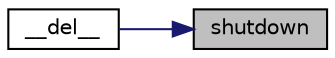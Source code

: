 digraph "shutdown"
{
 // LATEX_PDF_SIZE
  edge [fontname="Helvetica",fontsize="10",labelfontname="Helvetica",labelfontsize="10"];
  node [fontname="Helvetica",fontsize="10",shape=record];
  rankdir="RL";
  Node1 [label="shutdown",height=0.2,width=0.4,color="black", fillcolor="grey75", style="filled", fontcolor="black",tooltip=" "];
  Node1 -> Node2 [dir="back",color="midnightblue",fontsize="10",style="solid",fontname="Helvetica"];
  Node2 [label="__del__",height=0.2,width=0.4,color="black", fillcolor="white", style="filled",URL="$classwp__mover_1_1_w_p_mover.html#a41a65d7030dd1006b177d0bc24e1a12b",tooltip=" "];
}
